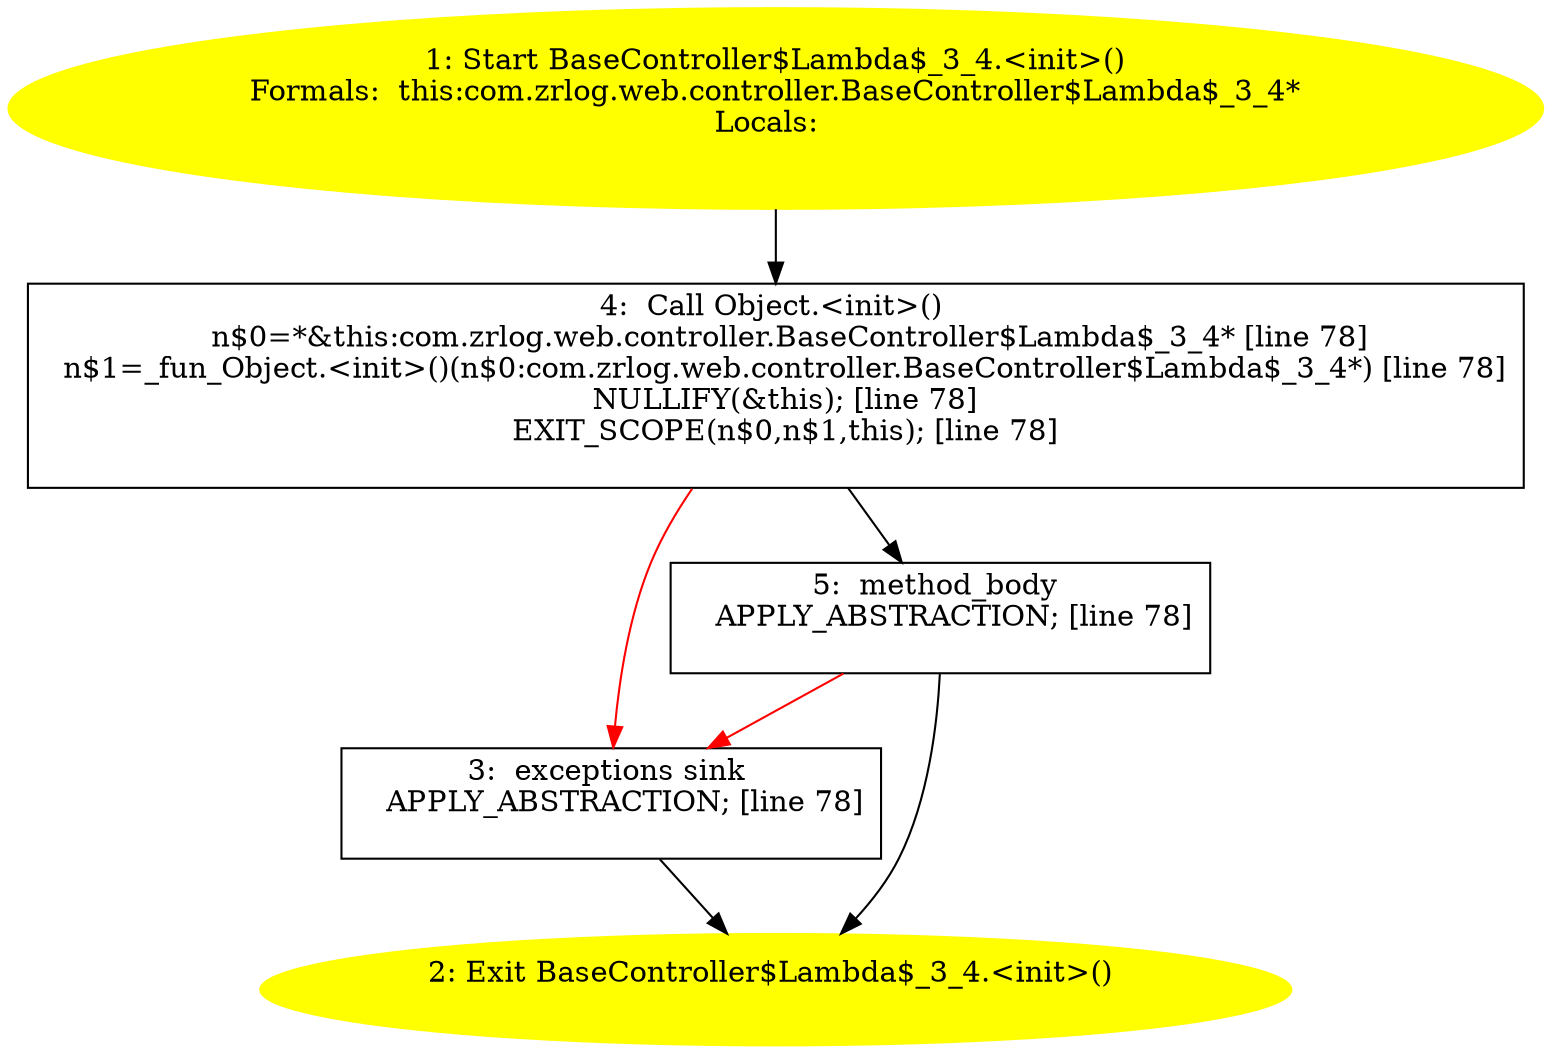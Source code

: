 /* @generated */
digraph cfg {
"com.zrlog.web.controller.BaseController$Lambda$_3_4.<init>().bdae5cb1a9e5ba09d824d1b9a52640b0_1" [label="1: Start BaseController$Lambda$_3_4.<init>()\nFormals:  this:com.zrlog.web.controller.BaseController$Lambda$_3_4*\nLocals:  \n  " color=yellow style=filled]
	

	 "com.zrlog.web.controller.BaseController$Lambda$_3_4.<init>().bdae5cb1a9e5ba09d824d1b9a52640b0_1" -> "com.zrlog.web.controller.BaseController$Lambda$_3_4.<init>().bdae5cb1a9e5ba09d824d1b9a52640b0_4" ;
"com.zrlog.web.controller.BaseController$Lambda$_3_4.<init>().bdae5cb1a9e5ba09d824d1b9a52640b0_2" [label="2: Exit BaseController$Lambda$_3_4.<init>() \n  " color=yellow style=filled]
	

"com.zrlog.web.controller.BaseController$Lambda$_3_4.<init>().bdae5cb1a9e5ba09d824d1b9a52640b0_3" [label="3:  exceptions sink \n   APPLY_ABSTRACTION; [line 78]\n " shape="box"]
	

	 "com.zrlog.web.controller.BaseController$Lambda$_3_4.<init>().bdae5cb1a9e5ba09d824d1b9a52640b0_3" -> "com.zrlog.web.controller.BaseController$Lambda$_3_4.<init>().bdae5cb1a9e5ba09d824d1b9a52640b0_2" ;
"com.zrlog.web.controller.BaseController$Lambda$_3_4.<init>().bdae5cb1a9e5ba09d824d1b9a52640b0_4" [label="4:  Call Object.<init>() \n   n$0=*&this:com.zrlog.web.controller.BaseController$Lambda$_3_4* [line 78]\n  n$1=_fun_Object.<init>()(n$0:com.zrlog.web.controller.BaseController$Lambda$_3_4*) [line 78]\n  NULLIFY(&this); [line 78]\n  EXIT_SCOPE(n$0,n$1,this); [line 78]\n " shape="box"]
	

	 "com.zrlog.web.controller.BaseController$Lambda$_3_4.<init>().bdae5cb1a9e5ba09d824d1b9a52640b0_4" -> "com.zrlog.web.controller.BaseController$Lambda$_3_4.<init>().bdae5cb1a9e5ba09d824d1b9a52640b0_5" ;
	 "com.zrlog.web.controller.BaseController$Lambda$_3_4.<init>().bdae5cb1a9e5ba09d824d1b9a52640b0_4" -> "com.zrlog.web.controller.BaseController$Lambda$_3_4.<init>().bdae5cb1a9e5ba09d824d1b9a52640b0_3" [color="red" ];
"com.zrlog.web.controller.BaseController$Lambda$_3_4.<init>().bdae5cb1a9e5ba09d824d1b9a52640b0_5" [label="5:  method_body \n   APPLY_ABSTRACTION; [line 78]\n " shape="box"]
	

	 "com.zrlog.web.controller.BaseController$Lambda$_3_4.<init>().bdae5cb1a9e5ba09d824d1b9a52640b0_5" -> "com.zrlog.web.controller.BaseController$Lambda$_3_4.<init>().bdae5cb1a9e5ba09d824d1b9a52640b0_2" ;
	 "com.zrlog.web.controller.BaseController$Lambda$_3_4.<init>().bdae5cb1a9e5ba09d824d1b9a52640b0_5" -> "com.zrlog.web.controller.BaseController$Lambda$_3_4.<init>().bdae5cb1a9e5ba09d824d1b9a52640b0_3" [color="red" ];
}
